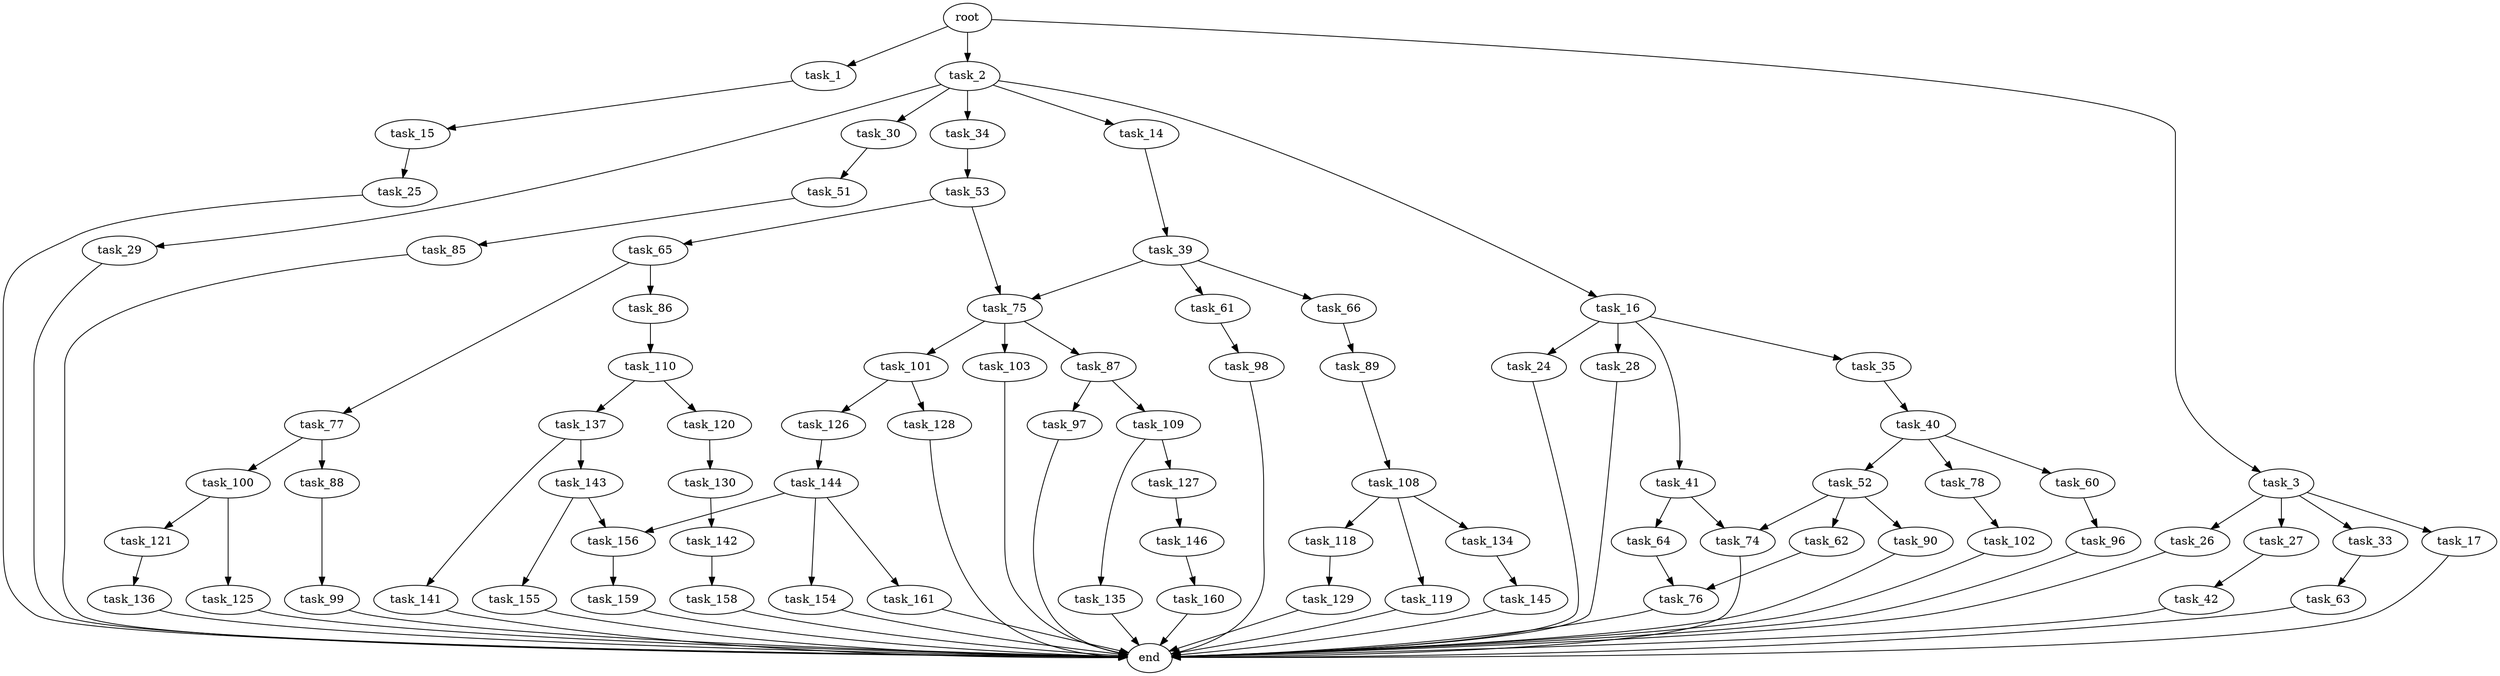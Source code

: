 digraph G {
  root [size="0.000000"];
  task_1 [size="18987476346.000000"];
  task_2 [size="100808649826.000000"];
  task_3 [size="30189076603.000000"];
  task_15 [size="549755813888.000000"];
  task_14 [size="28991029248.000000"];
  task_16 [size="50744501916.000000"];
  task_29 [size="28991029248.000000"];
  task_30 [size="61033033172.000000"];
  task_34 [size="766499285211.000000"];
  task_17 [size="231928233984.000000"];
  task_26 [size="18975148290.000000"];
  task_27 [size="47846343367.000000"];
  task_33 [size="68719476736.000000"];
  task_39 [size="10332979722.000000"];
  task_25 [size="4106376402.000000"];
  task_24 [size="295216840236.000000"];
  task_28 [size="2708250878.000000"];
  task_35 [size="987110092492.000000"];
  task_41 [size="483384834779.000000"];
  end [size="0.000000"];
  task_42 [size="256869900312.000000"];
  task_51 [size="503997424927.000000"];
  task_63 [size="784649280064.000000"];
  task_53 [size="134217728000.000000"];
  task_40 [size="281337963395.000000"];
  task_61 [size="14762250122.000000"];
  task_66 [size="6887757622.000000"];
  task_75 [size="231928233984.000000"];
  task_52 [size="30422336410.000000"];
  task_60 [size="28991029248.000000"];
  task_78 [size="48447445308.000000"];
  task_64 [size="134217728000.000000"];
  task_74 [size="424083769233.000000"];
  task_85 [size="9224806257.000000"];
  task_62 [size="464314493610.000000"];
  task_90 [size="32491768910.000000"];
  task_65 [size="615973142515.000000"];
  task_96 [size="10344670543.000000"];
  task_98 [size="366428556902.000000"];
  task_76 [size="782757789696.000000"];
  task_77 [size="306370209476.000000"];
  task_86 [size="90515537980.000000"];
  task_89 [size="231288847627.000000"];
  task_87 [size="11130146460.000000"];
  task_101 [size="15831915933.000000"];
  task_103 [size="41917142844.000000"];
  task_88 [size="134217728000.000000"];
  task_100 [size="8589934592.000000"];
  task_102 [size="41079670689.000000"];
  task_110 [size="134217728000.000000"];
  task_97 [size="2636379676.000000"];
  task_109 [size="138672822816.000000"];
  task_99 [size="549755813888.000000"];
  task_108 [size="658050847686.000000"];
  task_121 [size="26832246502.000000"];
  task_125 [size="782757789696.000000"];
  task_126 [size="735570594408.000000"];
  task_128 [size="782757789696.000000"];
  task_118 [size="99145075956.000000"];
  task_119 [size="368293445632.000000"];
  task_134 [size="457949970148.000000"];
  task_127 [size="17225142728.000000"];
  task_135 [size="17300249978.000000"];
  task_120 [size="573342359148.000000"];
  task_137 [size="2108343306.000000"];
  task_129 [size="2235501070.000000"];
  task_130 [size="3275819494.000000"];
  task_136 [size="9899438545.000000"];
  task_144 [size="782757789696.000000"];
  task_146 [size="134217728000.000000"];
  task_142 [size="15105059680.000000"];
  task_145 [size="4610426430.000000"];
  task_141 [size="231928233984.000000"];
  task_143 [size="16943172146.000000"];
  task_158 [size="1597675439.000000"];
  task_155 [size="112726260734.000000"];
  task_156 [size="43413475074.000000"];
  task_154 [size="2032064983.000000"];
  task_161 [size="2255738759.000000"];
  task_160 [size="97901619438.000000"];
  task_159 [size="226502754036.000000"];

  root -> task_1 [size="1.000000"];
  root -> task_2 [size="1.000000"];
  root -> task_3 [size="1.000000"];
  task_1 -> task_15 [size="679477248.000000"];
  task_2 -> task_14 [size="301989888.000000"];
  task_2 -> task_16 [size="301989888.000000"];
  task_2 -> task_29 [size="301989888.000000"];
  task_2 -> task_30 [size="301989888.000000"];
  task_2 -> task_34 [size="301989888.000000"];
  task_3 -> task_17 [size="838860800.000000"];
  task_3 -> task_26 [size="838860800.000000"];
  task_3 -> task_27 [size="838860800.000000"];
  task_3 -> task_33 [size="838860800.000000"];
  task_15 -> task_25 [size="536870912.000000"];
  task_14 -> task_39 [size="75497472.000000"];
  task_16 -> task_24 [size="134217728.000000"];
  task_16 -> task_28 [size="134217728.000000"];
  task_16 -> task_35 [size="134217728.000000"];
  task_16 -> task_41 [size="134217728.000000"];
  task_29 -> end [size="1.000000"];
  task_30 -> task_51 [size="301989888.000000"];
  task_34 -> task_53 [size="679477248.000000"];
  task_17 -> end [size="1.000000"];
  task_26 -> end [size="1.000000"];
  task_27 -> task_42 [size="75497472.000000"];
  task_33 -> task_63 [size="134217728.000000"];
  task_39 -> task_61 [size="838860800.000000"];
  task_39 -> task_66 [size="838860800.000000"];
  task_39 -> task_75 [size="838860800.000000"];
  task_25 -> end [size="1.000000"];
  task_24 -> end [size="1.000000"];
  task_28 -> end [size="1.000000"];
  task_35 -> task_40 [size="679477248.000000"];
  task_41 -> task_64 [size="679477248.000000"];
  task_41 -> task_74 [size="679477248.000000"];
  task_42 -> end [size="1.000000"];
  task_51 -> task_85 [size="679477248.000000"];
  task_63 -> end [size="1.000000"];
  task_53 -> task_65 [size="209715200.000000"];
  task_53 -> task_75 [size="209715200.000000"];
  task_40 -> task_52 [size="838860800.000000"];
  task_40 -> task_60 [size="838860800.000000"];
  task_40 -> task_78 [size="838860800.000000"];
  task_61 -> task_98 [size="536870912.000000"];
  task_66 -> task_89 [size="134217728.000000"];
  task_75 -> task_87 [size="301989888.000000"];
  task_75 -> task_101 [size="301989888.000000"];
  task_75 -> task_103 [size="301989888.000000"];
  task_52 -> task_62 [size="536870912.000000"];
  task_52 -> task_74 [size="536870912.000000"];
  task_52 -> task_90 [size="536870912.000000"];
  task_60 -> task_96 [size="75497472.000000"];
  task_78 -> task_102 [size="134217728.000000"];
  task_64 -> task_76 [size="209715200.000000"];
  task_74 -> end [size="1.000000"];
  task_85 -> end [size="1.000000"];
  task_62 -> task_76 [size="411041792.000000"];
  task_90 -> end [size="1.000000"];
  task_65 -> task_77 [size="411041792.000000"];
  task_65 -> task_86 [size="411041792.000000"];
  task_96 -> end [size="1.000000"];
  task_98 -> end [size="1.000000"];
  task_76 -> end [size="1.000000"];
  task_77 -> task_88 [size="301989888.000000"];
  task_77 -> task_100 [size="301989888.000000"];
  task_86 -> task_110 [size="301989888.000000"];
  task_89 -> task_108 [size="301989888.000000"];
  task_87 -> task_97 [size="209715200.000000"];
  task_87 -> task_109 [size="209715200.000000"];
  task_101 -> task_126 [size="301989888.000000"];
  task_101 -> task_128 [size="301989888.000000"];
  task_103 -> end [size="1.000000"];
  task_88 -> task_99 [size="209715200.000000"];
  task_100 -> task_121 [size="33554432.000000"];
  task_100 -> task_125 [size="33554432.000000"];
  task_102 -> end [size="1.000000"];
  task_110 -> task_120 [size="209715200.000000"];
  task_110 -> task_137 [size="209715200.000000"];
  task_97 -> end [size="1.000000"];
  task_109 -> task_127 [size="134217728.000000"];
  task_109 -> task_135 [size="134217728.000000"];
  task_99 -> end [size="1.000000"];
  task_108 -> task_118 [size="411041792.000000"];
  task_108 -> task_119 [size="411041792.000000"];
  task_108 -> task_134 [size="411041792.000000"];
  task_121 -> task_136 [size="679477248.000000"];
  task_125 -> end [size="1.000000"];
  task_126 -> task_144 [size="536870912.000000"];
  task_128 -> end [size="1.000000"];
  task_118 -> task_129 [size="134217728.000000"];
  task_119 -> end [size="1.000000"];
  task_134 -> task_145 [size="301989888.000000"];
  task_127 -> task_146 [size="411041792.000000"];
  task_135 -> end [size="1.000000"];
  task_120 -> task_130 [size="536870912.000000"];
  task_137 -> task_141 [size="33554432.000000"];
  task_137 -> task_143 [size="33554432.000000"];
  task_129 -> end [size="1.000000"];
  task_130 -> task_142 [size="75497472.000000"];
  task_136 -> end [size="1.000000"];
  task_144 -> task_154 [size="679477248.000000"];
  task_144 -> task_156 [size="679477248.000000"];
  task_144 -> task_161 [size="679477248.000000"];
  task_146 -> task_160 [size="209715200.000000"];
  task_142 -> task_158 [size="536870912.000000"];
  task_145 -> end [size="1.000000"];
  task_141 -> end [size="1.000000"];
  task_143 -> task_155 [size="301989888.000000"];
  task_143 -> task_156 [size="301989888.000000"];
  task_158 -> end [size="1.000000"];
  task_155 -> end [size="1.000000"];
  task_156 -> task_159 [size="209715200.000000"];
  task_154 -> end [size="1.000000"];
  task_161 -> end [size="1.000000"];
  task_160 -> end [size="1.000000"];
  task_159 -> end [size="1.000000"];
}
